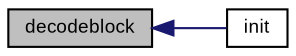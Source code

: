 digraph "decodeblock"
{
  bgcolor="transparent";
  edge [fontname="Arial",fontsize="9",labelfontname="Arial",labelfontsize="9"];
  node [fontname="Arial",fontsize="9",shape=record];
  rankdir="LR";
  Node1 [label="decodeblock",height=0.2,width=0.4,color="black", fillcolor="grey75", style="filled" fontcolor="black"];
  Node1 -> Node2 [dir="back",color="midnightblue",fontsize="9",style="solid",fontname="Arial"];
  Node2 [label="init",height=0.2,width=0.4,color="black",URL="$class_v_s_t_g_u_i_1_1_base64_codec.html#ae4e5f901ef840c0827a672a69b8bf239"];
}
